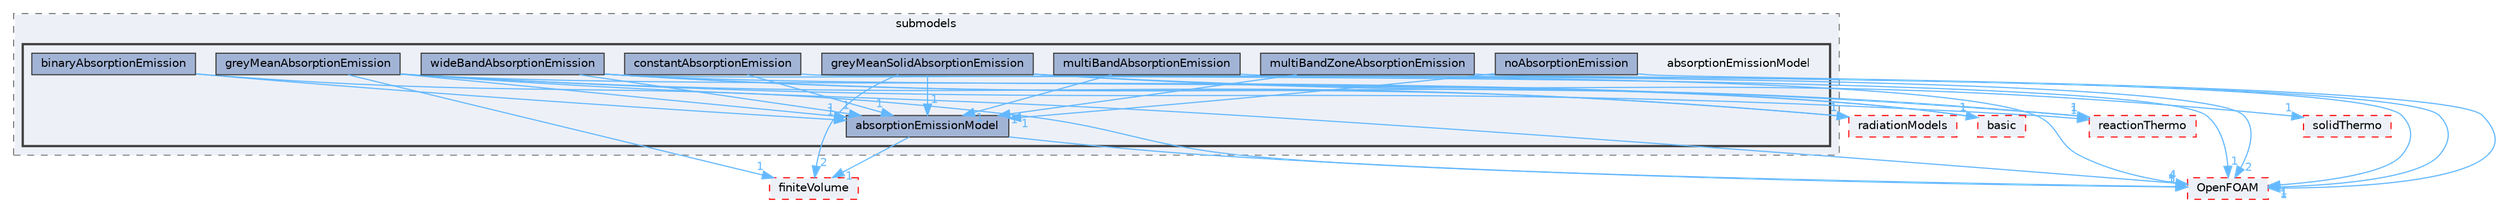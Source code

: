 digraph "src/thermophysicalModels/radiation/submodels/absorptionEmissionModel"
{
 // LATEX_PDF_SIZE
  bgcolor="transparent";
  edge [fontname=Helvetica,fontsize=10,labelfontname=Helvetica,labelfontsize=10];
  node [fontname=Helvetica,fontsize=10,shape=box,height=0.2,width=0.4];
  compound=true
  subgraph clusterdir_e8719ccd60760366888bb431a21ef811 {
    graph [ bgcolor="#edf0f7", pencolor="grey50", label="submodels", fontname=Helvetica,fontsize=10 style="filled,dashed", URL="dir_e8719ccd60760366888bb431a21ef811.html",tooltip=""]
  subgraph clusterdir_7a64a49595d49a3f5da22def7eeac7d7 {
    graph [ bgcolor="#edf0f7", pencolor="grey25", label="", fontname=Helvetica,fontsize=10 style="filled,bold", URL="dir_7a64a49595d49a3f5da22def7eeac7d7.html",tooltip=""]
    dir_7a64a49595d49a3f5da22def7eeac7d7 [shape=plaintext, label="absorptionEmissionModel"];
  dir_4993e1bdf620c4308c3889cfff030e7d [label="absorptionEmissionModel", fillcolor="#a2b4d6", color="grey25", style="filled", URL="dir_4993e1bdf620c4308c3889cfff030e7d.html",tooltip=""];
  dir_cfe736a886cd1bd8694b95111aebd567 [label="binaryAbsorptionEmission", fillcolor="#a2b4d6", color="grey25", style="filled", URL="dir_cfe736a886cd1bd8694b95111aebd567.html",tooltip=""];
  dir_121db903285b9fa7fab72b7ff76be4e1 [label="constantAbsorptionEmission", fillcolor="#a2b4d6", color="grey25", style="filled", URL="dir_121db903285b9fa7fab72b7ff76be4e1.html",tooltip=""];
  dir_c8a6aae0c65da7370528a0fc33c915c4 [label="greyMeanAbsorptionEmission", fillcolor="#a2b4d6", color="grey25", style="filled", URL="dir_c8a6aae0c65da7370528a0fc33c915c4.html",tooltip=""];
  dir_1987c12ce4a6aa9177a6bb6c0f7eb7f1 [label="greyMeanSolidAbsorptionEmission", fillcolor="#a2b4d6", color="grey25", style="filled", URL="dir_1987c12ce4a6aa9177a6bb6c0f7eb7f1.html",tooltip=""];
  dir_670b2aa09c2ae1afb5ff69768cf76654 [label="multiBandAbsorptionEmission", fillcolor="#a2b4d6", color="grey25", style="filled", URL="dir_670b2aa09c2ae1afb5ff69768cf76654.html",tooltip=""];
  dir_22de08529e77fd31c97d95ab120487c2 [label="multiBandZoneAbsorptionEmission", fillcolor="#a2b4d6", color="grey25", style="filled", URL="dir_22de08529e77fd31c97d95ab120487c2.html",tooltip=""];
  dir_dbf2f7cfd5a6478a560a2526683715f0 [label="noAbsorptionEmission", fillcolor="#a2b4d6", color="grey25", style="filled", URL="dir_dbf2f7cfd5a6478a560a2526683715f0.html",tooltip=""];
  dir_4f2f7aa5f5ec36685222e5b0f8d68d6b [label="wideBandAbsorptionEmission", fillcolor="#a2b4d6", color="grey25", style="filled", URL="dir_4f2f7aa5f5ec36685222e5b0f8d68d6b.html",tooltip=""];
  }
  }
  dir_c5473ff19b20e6ec4dfe5c310b3778a8 [label="OpenFOAM", fillcolor="#edf0f7", color="red", style="filled,dashed", URL="dir_c5473ff19b20e6ec4dfe5c310b3778a8.html",tooltip=""];
  dir_9bd15774b555cf7259a6fa18f99fe99b [label="finiteVolume", fillcolor="#edf0f7", color="red", style="filled,dashed", URL="dir_9bd15774b555cf7259a6fa18f99fe99b.html",tooltip=""];
  dir_87c7a4a86ffb283740ec390ea55551cb [label="reactionThermo", fillcolor="#edf0f7", color="red", style="filled,dashed", URL="dir_87c7a4a86ffb283740ec390ea55551cb.html",tooltip=""];
  dir_23cbc874b5ea49089939faa93b6f03ce [label="radiationModels", fillcolor="#edf0f7", color="red", style="filled,dashed", URL="dir_23cbc874b5ea49089939faa93b6f03ce.html",tooltip=""];
  dir_38cb9973e0eaf6834e10b18bff965c4b [label="basic", fillcolor="#edf0f7", color="red", style="filled,dashed", URL="dir_38cb9973e0eaf6834e10b18bff965c4b.html",tooltip=""];
  dir_b0a4276768a9e3782bd6f894861ddaf3 [label="solidThermo", fillcolor="#edf0f7", color="red", style="filled,dashed", URL="dir_b0a4276768a9e3782bd6f894861ddaf3.html",tooltip=""];
  dir_4993e1bdf620c4308c3889cfff030e7d->dir_9bd15774b555cf7259a6fa18f99fe99b [headlabel="1", labeldistance=1.5 headhref="dir_000011_001387.html" href="dir_000011_001387.html" color="steelblue1" fontcolor="steelblue1"];
  dir_4993e1bdf620c4308c3889cfff030e7d->dir_c5473ff19b20e6ec4dfe5c310b3778a8 [headlabel="5", labeldistance=1.5 headhref="dir_000011_002695.html" href="dir_000011_002695.html" color="steelblue1" fontcolor="steelblue1"];
  dir_cfe736a886cd1bd8694b95111aebd567->dir_4993e1bdf620c4308c3889cfff030e7d [headlabel="1", labeldistance=1.5 headhref="dir_000265_000011.html" href="dir_000265_000011.html" color="steelblue1" fontcolor="steelblue1"];
  dir_cfe736a886cd1bd8694b95111aebd567->dir_c5473ff19b20e6ec4dfe5c310b3778a8 [headlabel="1", labeldistance=1.5 headhref="dir_000265_002695.html" href="dir_000265_002695.html" color="steelblue1" fontcolor="steelblue1"];
  dir_121db903285b9fa7fab72b7ff76be4e1->dir_4993e1bdf620c4308c3889cfff030e7d [headlabel="1", labeldistance=1.5 headhref="dir_000617_000011.html" href="dir_000617_000011.html" color="steelblue1" fontcolor="steelblue1"];
  dir_121db903285b9fa7fab72b7ff76be4e1->dir_c5473ff19b20e6ec4dfe5c310b3778a8 [headlabel="1", labeldistance=1.5 headhref="dir_000617_002695.html" href="dir_000617_002695.html" color="steelblue1" fontcolor="steelblue1"];
  dir_c8a6aae0c65da7370528a0fc33c915c4->dir_23cbc874b5ea49089939faa93b6f03ce [headlabel="1", labeldistance=1.5 headhref="dir_001684_003174.html" href="dir_001684_003174.html" color="steelblue1" fontcolor="steelblue1"];
  dir_c8a6aae0c65da7370528a0fc33c915c4->dir_38cb9973e0eaf6834e10b18bff965c4b [headlabel="1", labeldistance=1.5 headhref="dir_001684_000219.html" href="dir_001684_000219.html" color="steelblue1" fontcolor="steelblue1"];
  dir_c8a6aae0c65da7370528a0fc33c915c4->dir_4993e1bdf620c4308c3889cfff030e7d [headlabel="1", labeldistance=1.5 headhref="dir_001684_000011.html" href="dir_001684_000011.html" color="steelblue1" fontcolor="steelblue1"];
  dir_c8a6aae0c65da7370528a0fc33c915c4->dir_87c7a4a86ffb283740ec390ea55551cb [headlabel="1", labeldistance=1.5 headhref="dir_001684_003245.html" href="dir_001684_003245.html" color="steelblue1" fontcolor="steelblue1"];
  dir_c8a6aae0c65da7370528a0fc33c915c4->dir_9bd15774b555cf7259a6fa18f99fe99b [headlabel="1", labeldistance=1.5 headhref="dir_001684_001387.html" href="dir_001684_001387.html" color="steelblue1" fontcolor="steelblue1"];
  dir_c8a6aae0c65da7370528a0fc33c915c4->dir_c5473ff19b20e6ec4dfe5c310b3778a8 [headlabel="4", labeldistance=1.5 headhref="dir_001684_002695.html" href="dir_001684_002695.html" color="steelblue1" fontcolor="steelblue1"];
  dir_1987c12ce4a6aa9177a6bb6c0f7eb7f1->dir_4993e1bdf620c4308c3889cfff030e7d [headlabel="1", labeldistance=1.5 headhref="dir_001685_000011.html" href="dir_001685_000011.html" color="steelblue1" fontcolor="steelblue1"];
  dir_1987c12ce4a6aa9177a6bb6c0f7eb7f1->dir_87c7a4a86ffb283740ec390ea55551cb [headlabel="1", labeldistance=1.5 headhref="dir_001685_003245.html" href="dir_001685_003245.html" color="steelblue1" fontcolor="steelblue1"];
  dir_1987c12ce4a6aa9177a6bb6c0f7eb7f1->dir_9bd15774b555cf7259a6fa18f99fe99b [headlabel="2", labeldistance=1.5 headhref="dir_001685_001387.html" href="dir_001685_001387.html" color="steelblue1" fontcolor="steelblue1"];
  dir_1987c12ce4a6aa9177a6bb6c0f7eb7f1->dir_b0a4276768a9e3782bd6f894861ddaf3 [headlabel="1", labeldistance=1.5 headhref="dir_001685_003643.html" href="dir_001685_003643.html" color="steelblue1" fontcolor="steelblue1"];
  dir_1987c12ce4a6aa9177a6bb6c0f7eb7f1->dir_c5473ff19b20e6ec4dfe5c310b3778a8 [headlabel="2", labeldistance=1.5 headhref="dir_001685_002695.html" href="dir_001685_002695.html" color="steelblue1" fontcolor="steelblue1"];
  dir_670b2aa09c2ae1afb5ff69768cf76654->dir_4993e1bdf620c4308c3889cfff030e7d [headlabel="1", labeldistance=1.5 headhref="dir_002467_000011.html" href="dir_002467_000011.html" color="steelblue1" fontcolor="steelblue1"];
  dir_670b2aa09c2ae1afb5ff69768cf76654->dir_c5473ff19b20e6ec4dfe5c310b3778a8 [headlabel="1", labeldistance=1.5 headhref="dir_002467_002695.html" href="dir_002467_002695.html" color="steelblue1" fontcolor="steelblue1"];
  dir_22de08529e77fd31c97d95ab120487c2->dir_4993e1bdf620c4308c3889cfff030e7d [headlabel="1", labeldistance=1.5 headhref="dir_002469_000011.html" href="dir_002469_000011.html" color="steelblue1" fontcolor="steelblue1"];
  dir_22de08529e77fd31c97d95ab120487c2->dir_c5473ff19b20e6ec4dfe5c310b3778a8 [headlabel="1", labeldistance=1.5 headhref="dir_002469_002695.html" href="dir_002469_002695.html" color="steelblue1" fontcolor="steelblue1"];
  dir_dbf2f7cfd5a6478a560a2526683715f0->dir_4993e1bdf620c4308c3889cfff030e7d [headlabel="1", labeldistance=1.5 headhref="dir_002531_000011.html" href="dir_002531_000011.html" color="steelblue1" fontcolor="steelblue1"];
  dir_dbf2f7cfd5a6478a560a2526683715f0->dir_c5473ff19b20e6ec4dfe5c310b3778a8 [headlabel="1", labeldistance=1.5 headhref="dir_002531_002695.html" href="dir_002531_002695.html" color="steelblue1" fontcolor="steelblue1"];
  dir_4f2f7aa5f5ec36685222e5b0f8d68d6b->dir_23cbc874b5ea49089939faa93b6f03ce [headlabel="1", labeldistance=1.5 headhref="dir_004406_003174.html" href="dir_004406_003174.html" color="steelblue1" fontcolor="steelblue1"];
  dir_4f2f7aa5f5ec36685222e5b0f8d68d6b->dir_38cb9973e0eaf6834e10b18bff965c4b [headlabel="1", labeldistance=1.5 headhref="dir_004406_000219.html" href="dir_004406_000219.html" color="steelblue1" fontcolor="steelblue1"];
  dir_4f2f7aa5f5ec36685222e5b0f8d68d6b->dir_4993e1bdf620c4308c3889cfff030e7d [headlabel="1", labeldistance=1.5 headhref="dir_004406_000011.html" href="dir_004406_000011.html" color="steelblue1" fontcolor="steelblue1"];
  dir_4f2f7aa5f5ec36685222e5b0f8d68d6b->dir_87c7a4a86ffb283740ec390ea55551cb [headlabel="1", labeldistance=1.5 headhref="dir_004406_003245.html" href="dir_004406_003245.html" color="steelblue1" fontcolor="steelblue1"];
  dir_4f2f7aa5f5ec36685222e5b0f8d68d6b->dir_c5473ff19b20e6ec4dfe5c310b3778a8 [headlabel="4", labeldistance=1.5 headhref="dir_004406_002695.html" href="dir_004406_002695.html" color="steelblue1" fontcolor="steelblue1"];
}
